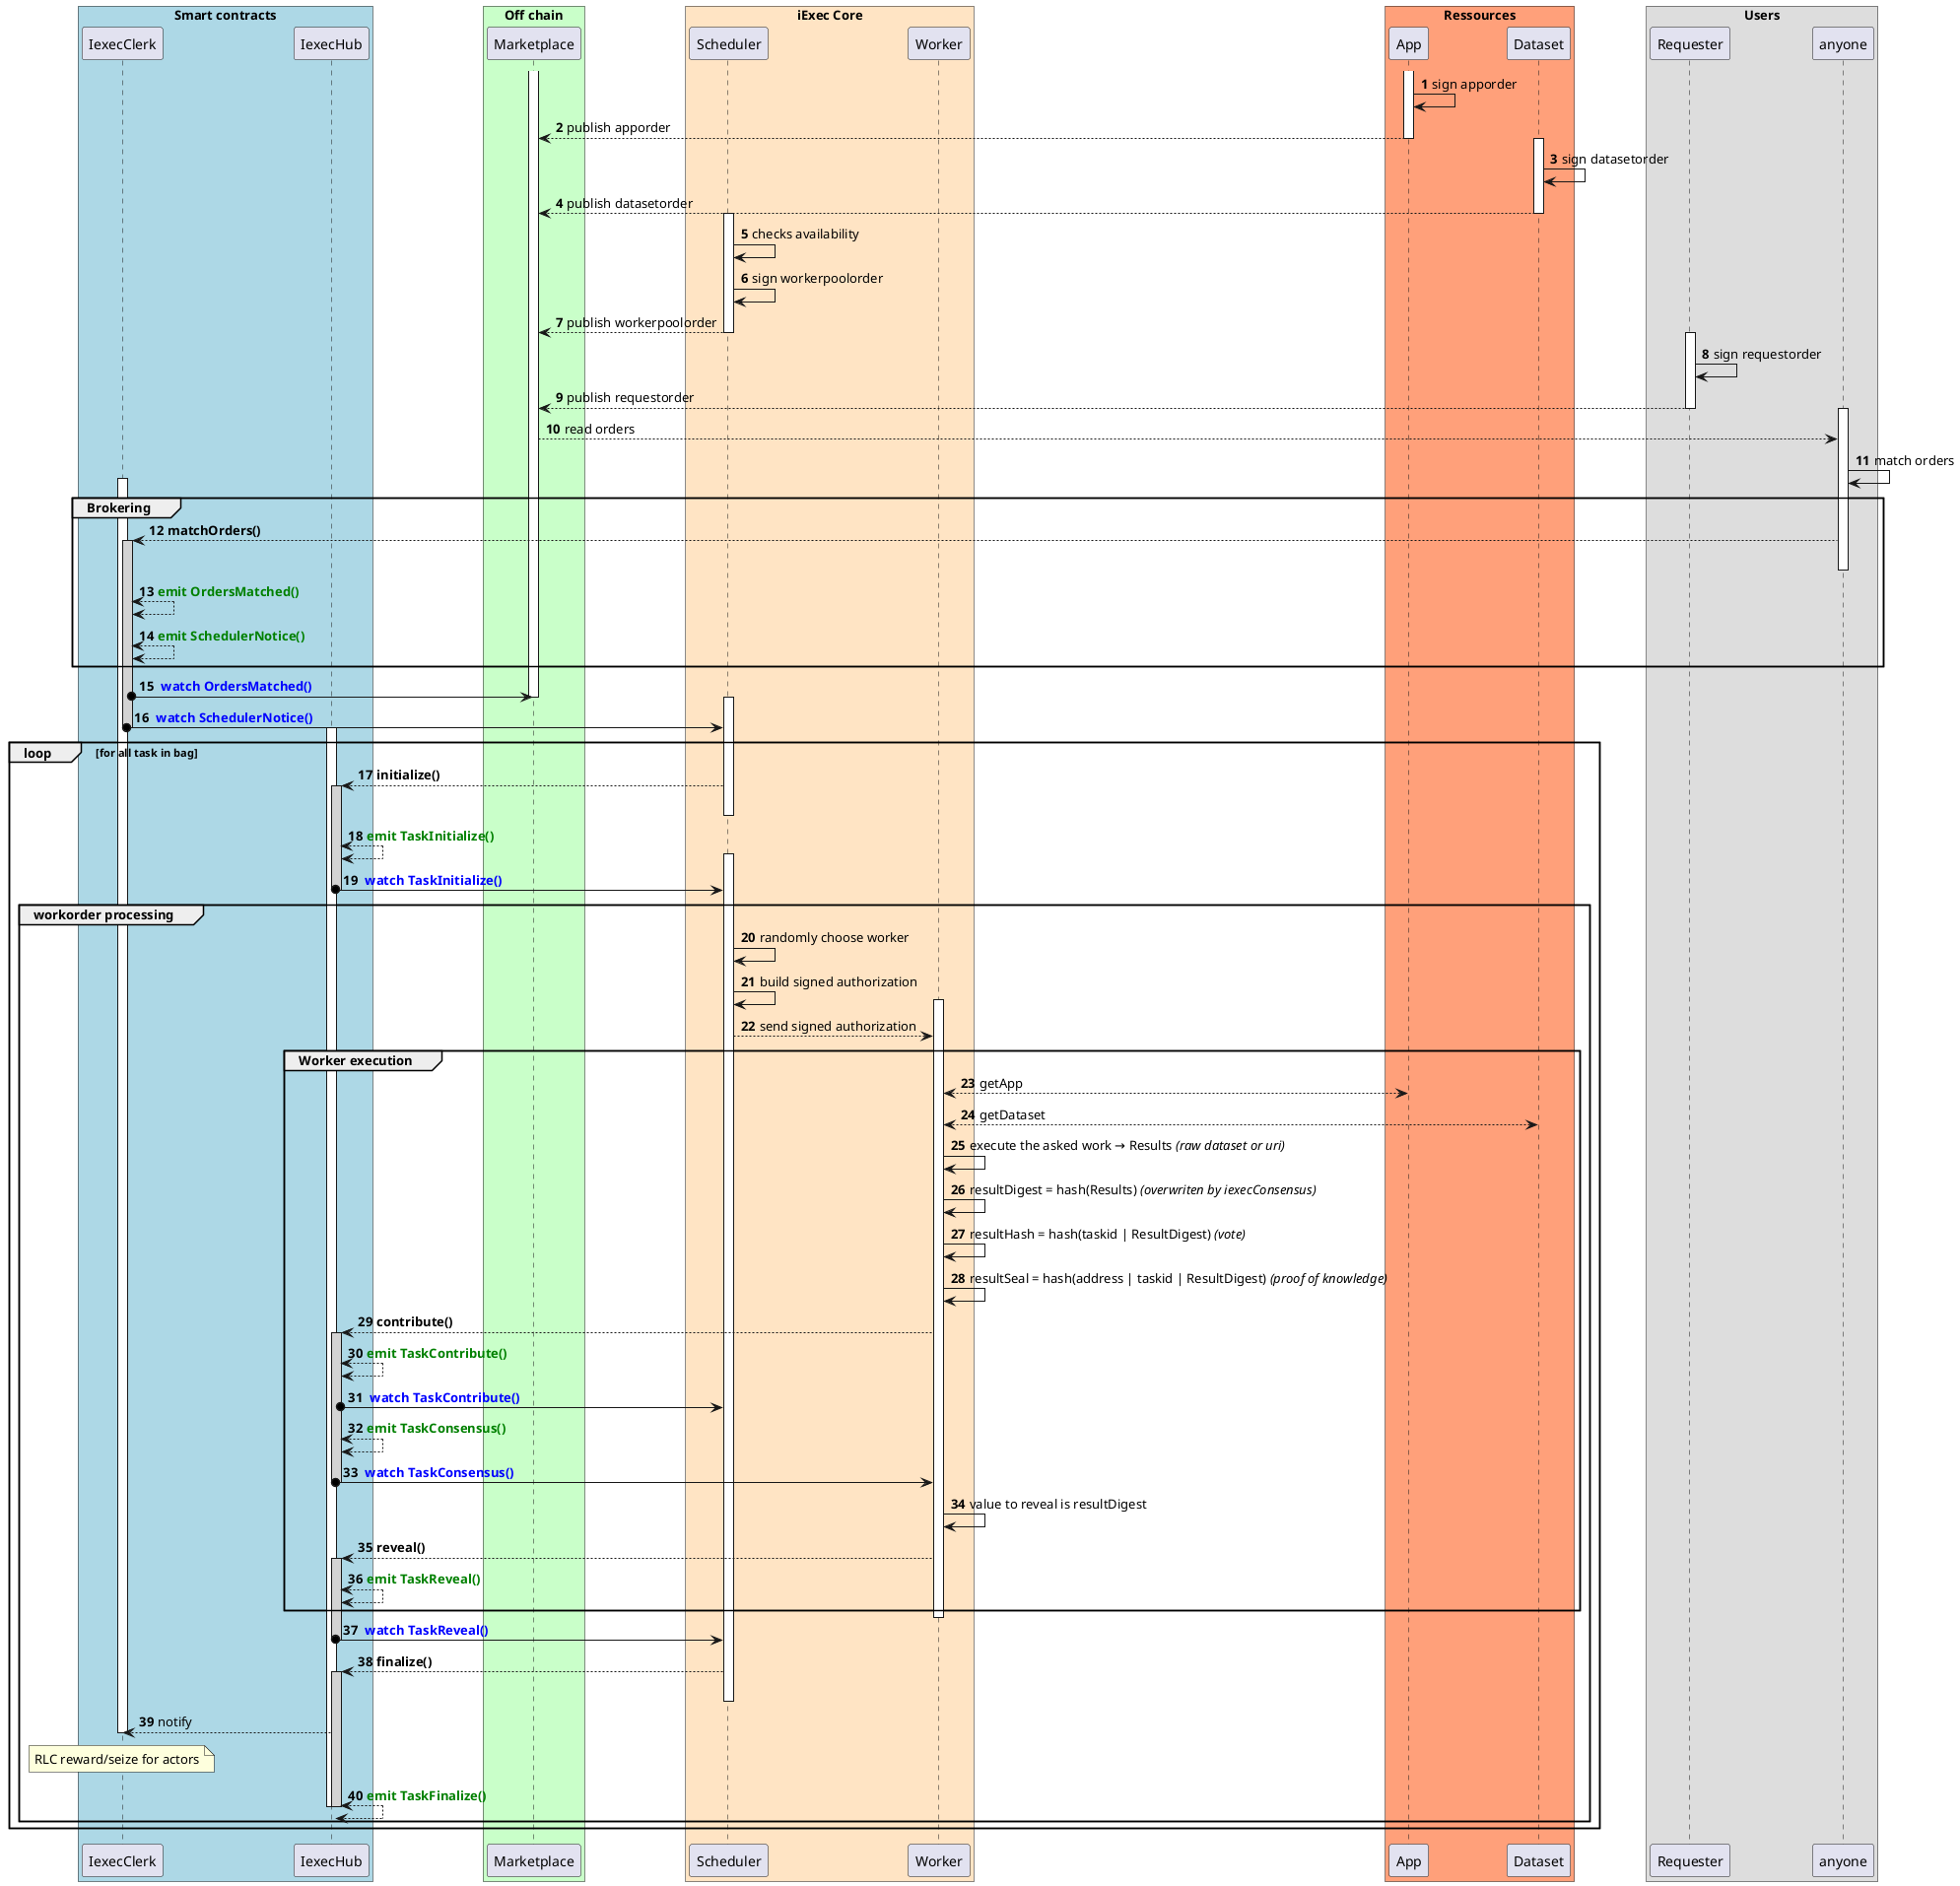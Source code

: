 @startuml
box "Smart contracts" #LightBlue
	participant IexecClerk
	participant IexecHub
end box

box "Off chain" #TECHNOLOGY
	participant Marketplace
end box

box "iExec Core" #Bisque
	participant Scheduler
	participant Worker
end box

box "Ressources" #LightSalmon
	participant App
	participant Dataset
end box

box "Users"
	participant Requester
	participant anyone
end box

skinparam sequenceGroupBodyBackgroundColor transparent

autonumber

activate Marketplace

activate App
App -> App : sign apporder
App --> Marketplace : publish apporder
deactivate App

activate Dataset
Dataset -> Dataset : sign datasetorder
Dataset --> Marketplace : publish datasetorder
deactivate Dataset

activate Scheduler
Scheduler -> Scheduler : checks availability
Scheduler -> Scheduler : sign workerpoolorder
Scheduler --> Marketplace : publish workerpoolorder
deactivate Scheduler

activate Requester
Requester -> Requester : sign requestorder
Requester --> Marketplace : publish requestorder
deactivate Requester

activate anyone
Marketplace --> anyone  : read orders
anyone -> anyone : match orders
activate IexecClerk

group Brokering
	anyone --> IexecClerk : <b>matchOrders()
	activate IexecClerk #lightgrey
	deactivate anyone
	IexecClerk <--> IexecClerk : <font color=green><b>emit OrdersMatched()
	IexecClerk <--> IexecClerk : <font color=green><b>emit SchedulerNotice()
end

IexecClerk o-> Marketplace : <font color=blue><b> watch OrdersMatched()
deactivate Marketplace
activate Scheduler
IexecClerk o-> Scheduler : <font color=blue><b> watch SchedulerNotice()
deactivate IexecClerk

loop for all task in bag

	activate IexecHub
	Scheduler --> IexecHub : <b>initialize()
	activate IexecHub #lightgrey
	deactivate Scheduler
	IexecHub <--> IexecHub : <font color=green><b>emit TaskInitialize()
	activate Scheduler
	IexecHub o-> Scheduler : <font color=blue><b> watch TaskInitialize()
	deactivate IexecHub

	group workorder processing
		Scheduler -> Scheduler : randomly choose worker
		Scheduler -> Scheduler : build signed authorization
		activate Worker
		Scheduler --> Worker : send signed authorization

		group Worker execution
			Worker  <--> App : getApp
			Worker  <--> Dataset : getDataset
			Worker -> Worker : execute the asked work → Results //(raw dataset or uri)//
			Worker -> Worker : resultDigest = hash(Results) //(overwriten by iexecConsensus)//
			Worker -> Worker : resultHash = hash(taskid | ResultDigest) //(vote)//
			Worker -> Worker : resultSeal = hash(address | taskid | ResultDigest) //(proof of knowledge)//
			Worker --> IexecHub : <b>contribute()
			activate IexecHub #lightgrey
			IexecHub <--> IexecHub : <font color=green><b>emit TaskContribute()
			IexecHub o-> Scheduler : <font color=blue><b> watch TaskContribute()
			IexecHub <--> IexecHub : <font color=green><b>emit TaskConsensus()
			IexecHub o-> Worker : <font color=blue><b> watch TaskConsensus()
			deactivate IexecHub
			Worker -> Worker : value to reveal is resultDigest
			Worker --> IexecHub : <b>reveal()
			activate IexecHub #lightgrey
			IexecHub <--> IexecHub : <font color=green><b>emit TaskReveal()
			end

		deactivate  Worker

		IexecHub o-> Scheduler : <font color=blue><b> watch TaskReveal()
		deactivate IexecHub
		Scheduler --> IexecHub : <b>finalize()
		activate IexecHub #lightgrey
		deactivate Scheduler
		IexecHub --> IexecClerk : notify
		note over IexecClerk : RLC reward/seize for actors
		deactivate IexecClerk
		IexecHub <--> IexecHub : <font color=green><b>emit TaskFinalize()
		deactivate IexecHub
		deactivate IexecHub

	end
end
@enduml
